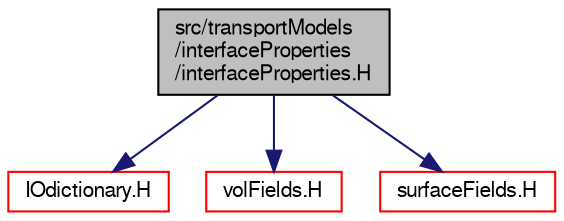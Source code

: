 digraph "src/transportModels/interfaceProperties/interfaceProperties.H"
{
  bgcolor="transparent";
  edge [fontname="FreeSans",fontsize="10",labelfontname="FreeSans",labelfontsize="10"];
  node [fontname="FreeSans",fontsize="10",shape=record];
  Node0 [label="src/transportModels\l/interfaceProperties\l/interfaceProperties.H",height=0.2,width=0.4,color="black", fillcolor="grey75", style="filled", fontcolor="black"];
  Node0 -> Node1 [color="midnightblue",fontsize="10",style="solid",fontname="FreeSans"];
  Node1 [label="IOdictionary.H",height=0.2,width=0.4,color="red",URL="$a09023.html"];
  Node0 -> Node85 [color="midnightblue",fontsize="10",style="solid",fontname="FreeSans"];
  Node85 [label="volFields.H",height=0.2,width=0.4,color="red",URL="$a02750.html"];
  Node0 -> Node300 [color="midnightblue",fontsize="10",style="solid",fontname="FreeSans"];
  Node300 [label="surfaceFields.H",height=0.2,width=0.4,color="red",URL="$a02735.html",tooltip="Foam::surfaceFields. "];
}
